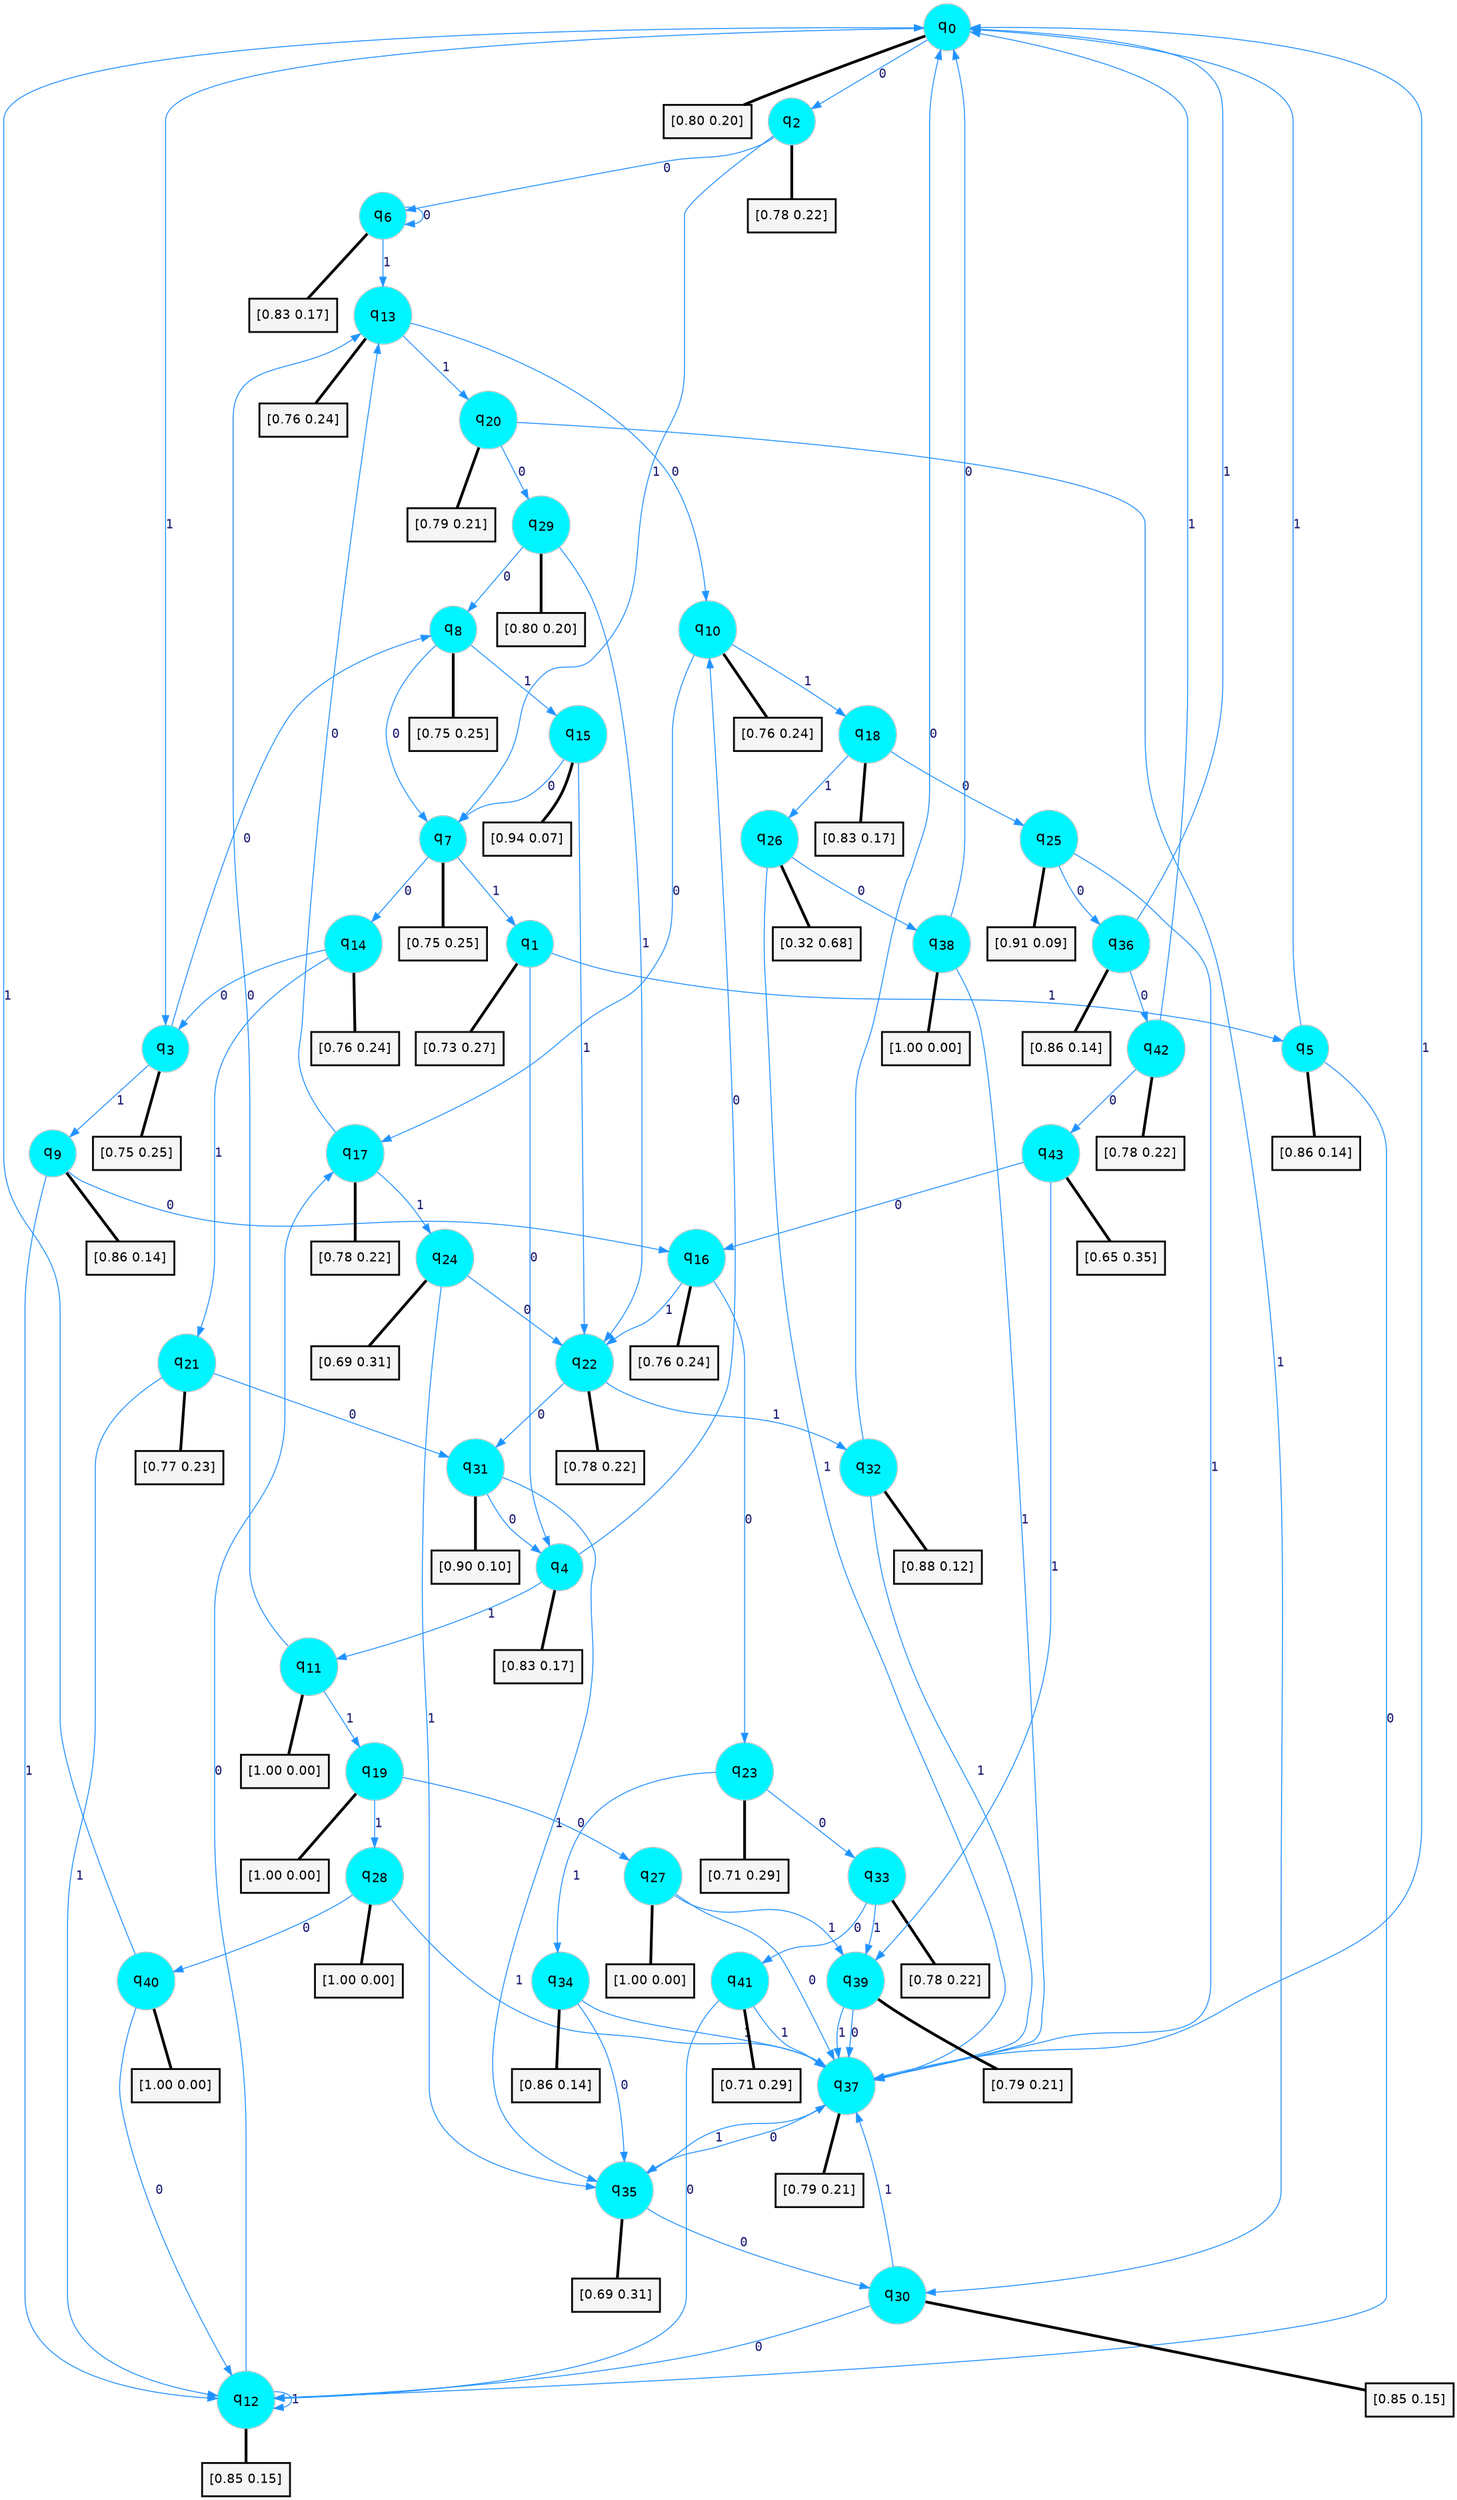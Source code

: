 digraph G {
graph [
bgcolor=transparent, dpi=300, rankdir=TD, size="40,25"];
node [
color=gray, fillcolor=turquoise1, fontcolor=black, fontname=Helvetica, fontsize=16, fontweight=bold, shape=circle, style=filled];
edge [
arrowsize=1, color=dodgerblue1, fontcolor=midnightblue, fontname=courier, fontweight=bold, penwidth=1, style=solid, weight=20];
0[label=<q<SUB>0</SUB>>];
1[label=<q<SUB>1</SUB>>];
2[label=<q<SUB>2</SUB>>];
3[label=<q<SUB>3</SUB>>];
4[label=<q<SUB>4</SUB>>];
5[label=<q<SUB>5</SUB>>];
6[label=<q<SUB>6</SUB>>];
7[label=<q<SUB>7</SUB>>];
8[label=<q<SUB>8</SUB>>];
9[label=<q<SUB>9</SUB>>];
10[label=<q<SUB>10</SUB>>];
11[label=<q<SUB>11</SUB>>];
12[label=<q<SUB>12</SUB>>];
13[label=<q<SUB>13</SUB>>];
14[label=<q<SUB>14</SUB>>];
15[label=<q<SUB>15</SUB>>];
16[label=<q<SUB>16</SUB>>];
17[label=<q<SUB>17</SUB>>];
18[label=<q<SUB>18</SUB>>];
19[label=<q<SUB>19</SUB>>];
20[label=<q<SUB>20</SUB>>];
21[label=<q<SUB>21</SUB>>];
22[label=<q<SUB>22</SUB>>];
23[label=<q<SUB>23</SUB>>];
24[label=<q<SUB>24</SUB>>];
25[label=<q<SUB>25</SUB>>];
26[label=<q<SUB>26</SUB>>];
27[label=<q<SUB>27</SUB>>];
28[label=<q<SUB>28</SUB>>];
29[label=<q<SUB>29</SUB>>];
30[label=<q<SUB>30</SUB>>];
31[label=<q<SUB>31</SUB>>];
32[label=<q<SUB>32</SUB>>];
33[label=<q<SUB>33</SUB>>];
34[label=<q<SUB>34</SUB>>];
35[label=<q<SUB>35</SUB>>];
36[label=<q<SUB>36</SUB>>];
37[label=<q<SUB>37</SUB>>];
38[label=<q<SUB>38</SUB>>];
39[label=<q<SUB>39</SUB>>];
40[label=<q<SUB>40</SUB>>];
41[label=<q<SUB>41</SUB>>];
42[label=<q<SUB>42</SUB>>];
43[label=<q<SUB>43</SUB>>];
44[label="[0.80 0.20]", shape=box,fontcolor=black, fontname=Helvetica, fontsize=14, penwidth=2, fillcolor=whitesmoke,color=black];
45[label="[0.73 0.27]", shape=box,fontcolor=black, fontname=Helvetica, fontsize=14, penwidth=2, fillcolor=whitesmoke,color=black];
46[label="[0.78 0.22]", shape=box,fontcolor=black, fontname=Helvetica, fontsize=14, penwidth=2, fillcolor=whitesmoke,color=black];
47[label="[0.75 0.25]", shape=box,fontcolor=black, fontname=Helvetica, fontsize=14, penwidth=2, fillcolor=whitesmoke,color=black];
48[label="[0.83 0.17]", shape=box,fontcolor=black, fontname=Helvetica, fontsize=14, penwidth=2, fillcolor=whitesmoke,color=black];
49[label="[0.86 0.14]", shape=box,fontcolor=black, fontname=Helvetica, fontsize=14, penwidth=2, fillcolor=whitesmoke,color=black];
50[label="[0.83 0.17]", shape=box,fontcolor=black, fontname=Helvetica, fontsize=14, penwidth=2, fillcolor=whitesmoke,color=black];
51[label="[0.75 0.25]", shape=box,fontcolor=black, fontname=Helvetica, fontsize=14, penwidth=2, fillcolor=whitesmoke,color=black];
52[label="[0.75 0.25]", shape=box,fontcolor=black, fontname=Helvetica, fontsize=14, penwidth=2, fillcolor=whitesmoke,color=black];
53[label="[0.86 0.14]", shape=box,fontcolor=black, fontname=Helvetica, fontsize=14, penwidth=2, fillcolor=whitesmoke,color=black];
54[label="[0.76 0.24]", shape=box,fontcolor=black, fontname=Helvetica, fontsize=14, penwidth=2, fillcolor=whitesmoke,color=black];
55[label="[1.00 0.00]", shape=box,fontcolor=black, fontname=Helvetica, fontsize=14, penwidth=2, fillcolor=whitesmoke,color=black];
56[label="[0.85 0.15]", shape=box,fontcolor=black, fontname=Helvetica, fontsize=14, penwidth=2, fillcolor=whitesmoke,color=black];
57[label="[0.76 0.24]", shape=box,fontcolor=black, fontname=Helvetica, fontsize=14, penwidth=2, fillcolor=whitesmoke,color=black];
58[label="[0.76 0.24]", shape=box,fontcolor=black, fontname=Helvetica, fontsize=14, penwidth=2, fillcolor=whitesmoke,color=black];
59[label="[0.94 0.07]", shape=box,fontcolor=black, fontname=Helvetica, fontsize=14, penwidth=2, fillcolor=whitesmoke,color=black];
60[label="[0.76 0.24]", shape=box,fontcolor=black, fontname=Helvetica, fontsize=14, penwidth=2, fillcolor=whitesmoke,color=black];
61[label="[0.78 0.22]", shape=box,fontcolor=black, fontname=Helvetica, fontsize=14, penwidth=2, fillcolor=whitesmoke,color=black];
62[label="[0.83 0.17]", shape=box,fontcolor=black, fontname=Helvetica, fontsize=14, penwidth=2, fillcolor=whitesmoke,color=black];
63[label="[1.00 0.00]", shape=box,fontcolor=black, fontname=Helvetica, fontsize=14, penwidth=2, fillcolor=whitesmoke,color=black];
64[label="[0.79 0.21]", shape=box,fontcolor=black, fontname=Helvetica, fontsize=14, penwidth=2, fillcolor=whitesmoke,color=black];
65[label="[0.77 0.23]", shape=box,fontcolor=black, fontname=Helvetica, fontsize=14, penwidth=2, fillcolor=whitesmoke,color=black];
66[label="[0.78 0.22]", shape=box,fontcolor=black, fontname=Helvetica, fontsize=14, penwidth=2, fillcolor=whitesmoke,color=black];
67[label="[0.71 0.29]", shape=box,fontcolor=black, fontname=Helvetica, fontsize=14, penwidth=2, fillcolor=whitesmoke,color=black];
68[label="[0.69 0.31]", shape=box,fontcolor=black, fontname=Helvetica, fontsize=14, penwidth=2, fillcolor=whitesmoke,color=black];
69[label="[0.91 0.09]", shape=box,fontcolor=black, fontname=Helvetica, fontsize=14, penwidth=2, fillcolor=whitesmoke,color=black];
70[label="[0.32 0.68]", shape=box,fontcolor=black, fontname=Helvetica, fontsize=14, penwidth=2, fillcolor=whitesmoke,color=black];
71[label="[1.00 0.00]", shape=box,fontcolor=black, fontname=Helvetica, fontsize=14, penwidth=2, fillcolor=whitesmoke,color=black];
72[label="[1.00 0.00]", shape=box,fontcolor=black, fontname=Helvetica, fontsize=14, penwidth=2, fillcolor=whitesmoke,color=black];
73[label="[0.80 0.20]", shape=box,fontcolor=black, fontname=Helvetica, fontsize=14, penwidth=2, fillcolor=whitesmoke,color=black];
74[label="[0.85 0.15]", shape=box,fontcolor=black, fontname=Helvetica, fontsize=14, penwidth=2, fillcolor=whitesmoke,color=black];
75[label="[0.90 0.10]", shape=box,fontcolor=black, fontname=Helvetica, fontsize=14, penwidth=2, fillcolor=whitesmoke,color=black];
76[label="[0.88 0.12]", shape=box,fontcolor=black, fontname=Helvetica, fontsize=14, penwidth=2, fillcolor=whitesmoke,color=black];
77[label="[0.78 0.22]", shape=box,fontcolor=black, fontname=Helvetica, fontsize=14, penwidth=2, fillcolor=whitesmoke,color=black];
78[label="[0.86 0.14]", shape=box,fontcolor=black, fontname=Helvetica, fontsize=14, penwidth=2, fillcolor=whitesmoke,color=black];
79[label="[0.69 0.31]", shape=box,fontcolor=black, fontname=Helvetica, fontsize=14, penwidth=2, fillcolor=whitesmoke,color=black];
80[label="[0.86 0.14]", shape=box,fontcolor=black, fontname=Helvetica, fontsize=14, penwidth=2, fillcolor=whitesmoke,color=black];
81[label="[0.79 0.21]", shape=box,fontcolor=black, fontname=Helvetica, fontsize=14, penwidth=2, fillcolor=whitesmoke,color=black];
82[label="[1.00 0.00]", shape=box,fontcolor=black, fontname=Helvetica, fontsize=14, penwidth=2, fillcolor=whitesmoke,color=black];
83[label="[0.79 0.21]", shape=box,fontcolor=black, fontname=Helvetica, fontsize=14, penwidth=2, fillcolor=whitesmoke,color=black];
84[label="[1.00 0.00]", shape=box,fontcolor=black, fontname=Helvetica, fontsize=14, penwidth=2, fillcolor=whitesmoke,color=black];
85[label="[0.71 0.29]", shape=box,fontcolor=black, fontname=Helvetica, fontsize=14, penwidth=2, fillcolor=whitesmoke,color=black];
86[label="[0.78 0.22]", shape=box,fontcolor=black, fontname=Helvetica, fontsize=14, penwidth=2, fillcolor=whitesmoke,color=black];
87[label="[0.65 0.35]", shape=box,fontcolor=black, fontname=Helvetica, fontsize=14, penwidth=2, fillcolor=whitesmoke,color=black];
0->2 [label=0];
0->3 [label=1];
0->44 [arrowhead=none, penwidth=3,color=black];
1->4 [label=0];
1->5 [label=1];
1->45 [arrowhead=none, penwidth=3,color=black];
2->6 [label=0];
2->7 [label=1];
2->46 [arrowhead=none, penwidth=3,color=black];
3->8 [label=0];
3->9 [label=1];
3->47 [arrowhead=none, penwidth=3,color=black];
4->10 [label=0];
4->11 [label=1];
4->48 [arrowhead=none, penwidth=3,color=black];
5->12 [label=0];
5->0 [label=1];
5->49 [arrowhead=none, penwidth=3,color=black];
6->6 [label=0];
6->13 [label=1];
6->50 [arrowhead=none, penwidth=3,color=black];
7->14 [label=0];
7->1 [label=1];
7->51 [arrowhead=none, penwidth=3,color=black];
8->7 [label=0];
8->15 [label=1];
8->52 [arrowhead=none, penwidth=3,color=black];
9->16 [label=0];
9->12 [label=1];
9->53 [arrowhead=none, penwidth=3,color=black];
10->17 [label=0];
10->18 [label=1];
10->54 [arrowhead=none, penwidth=3,color=black];
11->13 [label=0];
11->19 [label=1];
11->55 [arrowhead=none, penwidth=3,color=black];
12->17 [label=0];
12->12 [label=1];
12->56 [arrowhead=none, penwidth=3,color=black];
13->10 [label=0];
13->20 [label=1];
13->57 [arrowhead=none, penwidth=3,color=black];
14->3 [label=0];
14->21 [label=1];
14->58 [arrowhead=none, penwidth=3,color=black];
15->7 [label=0];
15->22 [label=1];
15->59 [arrowhead=none, penwidth=3,color=black];
16->23 [label=0];
16->22 [label=1];
16->60 [arrowhead=none, penwidth=3,color=black];
17->13 [label=0];
17->24 [label=1];
17->61 [arrowhead=none, penwidth=3,color=black];
18->25 [label=0];
18->26 [label=1];
18->62 [arrowhead=none, penwidth=3,color=black];
19->27 [label=0];
19->28 [label=1];
19->63 [arrowhead=none, penwidth=3,color=black];
20->29 [label=0];
20->30 [label=1];
20->64 [arrowhead=none, penwidth=3,color=black];
21->31 [label=0];
21->12 [label=1];
21->65 [arrowhead=none, penwidth=3,color=black];
22->31 [label=0];
22->32 [label=1];
22->66 [arrowhead=none, penwidth=3,color=black];
23->33 [label=0];
23->34 [label=1];
23->67 [arrowhead=none, penwidth=3,color=black];
24->22 [label=0];
24->35 [label=1];
24->68 [arrowhead=none, penwidth=3,color=black];
25->36 [label=0];
25->37 [label=1];
25->69 [arrowhead=none, penwidth=3,color=black];
26->38 [label=0];
26->37 [label=1];
26->70 [arrowhead=none, penwidth=3,color=black];
27->37 [label=0];
27->39 [label=1];
27->71 [arrowhead=none, penwidth=3,color=black];
28->40 [label=0];
28->37 [label=1];
28->72 [arrowhead=none, penwidth=3,color=black];
29->8 [label=0];
29->22 [label=1];
29->73 [arrowhead=none, penwidth=3,color=black];
30->12 [label=0];
30->37 [label=1];
30->74 [arrowhead=none, penwidth=3,color=black];
31->4 [label=0];
31->35 [label=1];
31->75 [arrowhead=none, penwidth=3,color=black];
32->0 [label=0];
32->37 [label=1];
32->76 [arrowhead=none, penwidth=3,color=black];
33->41 [label=0];
33->39 [label=1];
33->77 [arrowhead=none, penwidth=3,color=black];
34->35 [label=0];
34->37 [label=1];
34->78 [arrowhead=none, penwidth=3,color=black];
35->30 [label=0];
35->37 [label=1];
35->79 [arrowhead=none, penwidth=3,color=black];
36->42 [label=0];
36->0 [label=1];
36->80 [arrowhead=none, penwidth=3,color=black];
37->35 [label=0];
37->0 [label=1];
37->81 [arrowhead=none, penwidth=3,color=black];
38->0 [label=0];
38->37 [label=1];
38->82 [arrowhead=none, penwidth=3,color=black];
39->37 [label=0];
39->37 [label=1];
39->83 [arrowhead=none, penwidth=3,color=black];
40->12 [label=0];
40->0 [label=1];
40->84 [arrowhead=none, penwidth=3,color=black];
41->12 [label=0];
41->37 [label=1];
41->85 [arrowhead=none, penwidth=3,color=black];
42->43 [label=0];
42->0 [label=1];
42->86 [arrowhead=none, penwidth=3,color=black];
43->16 [label=0];
43->39 [label=1];
43->87 [arrowhead=none, penwidth=3,color=black];
}
